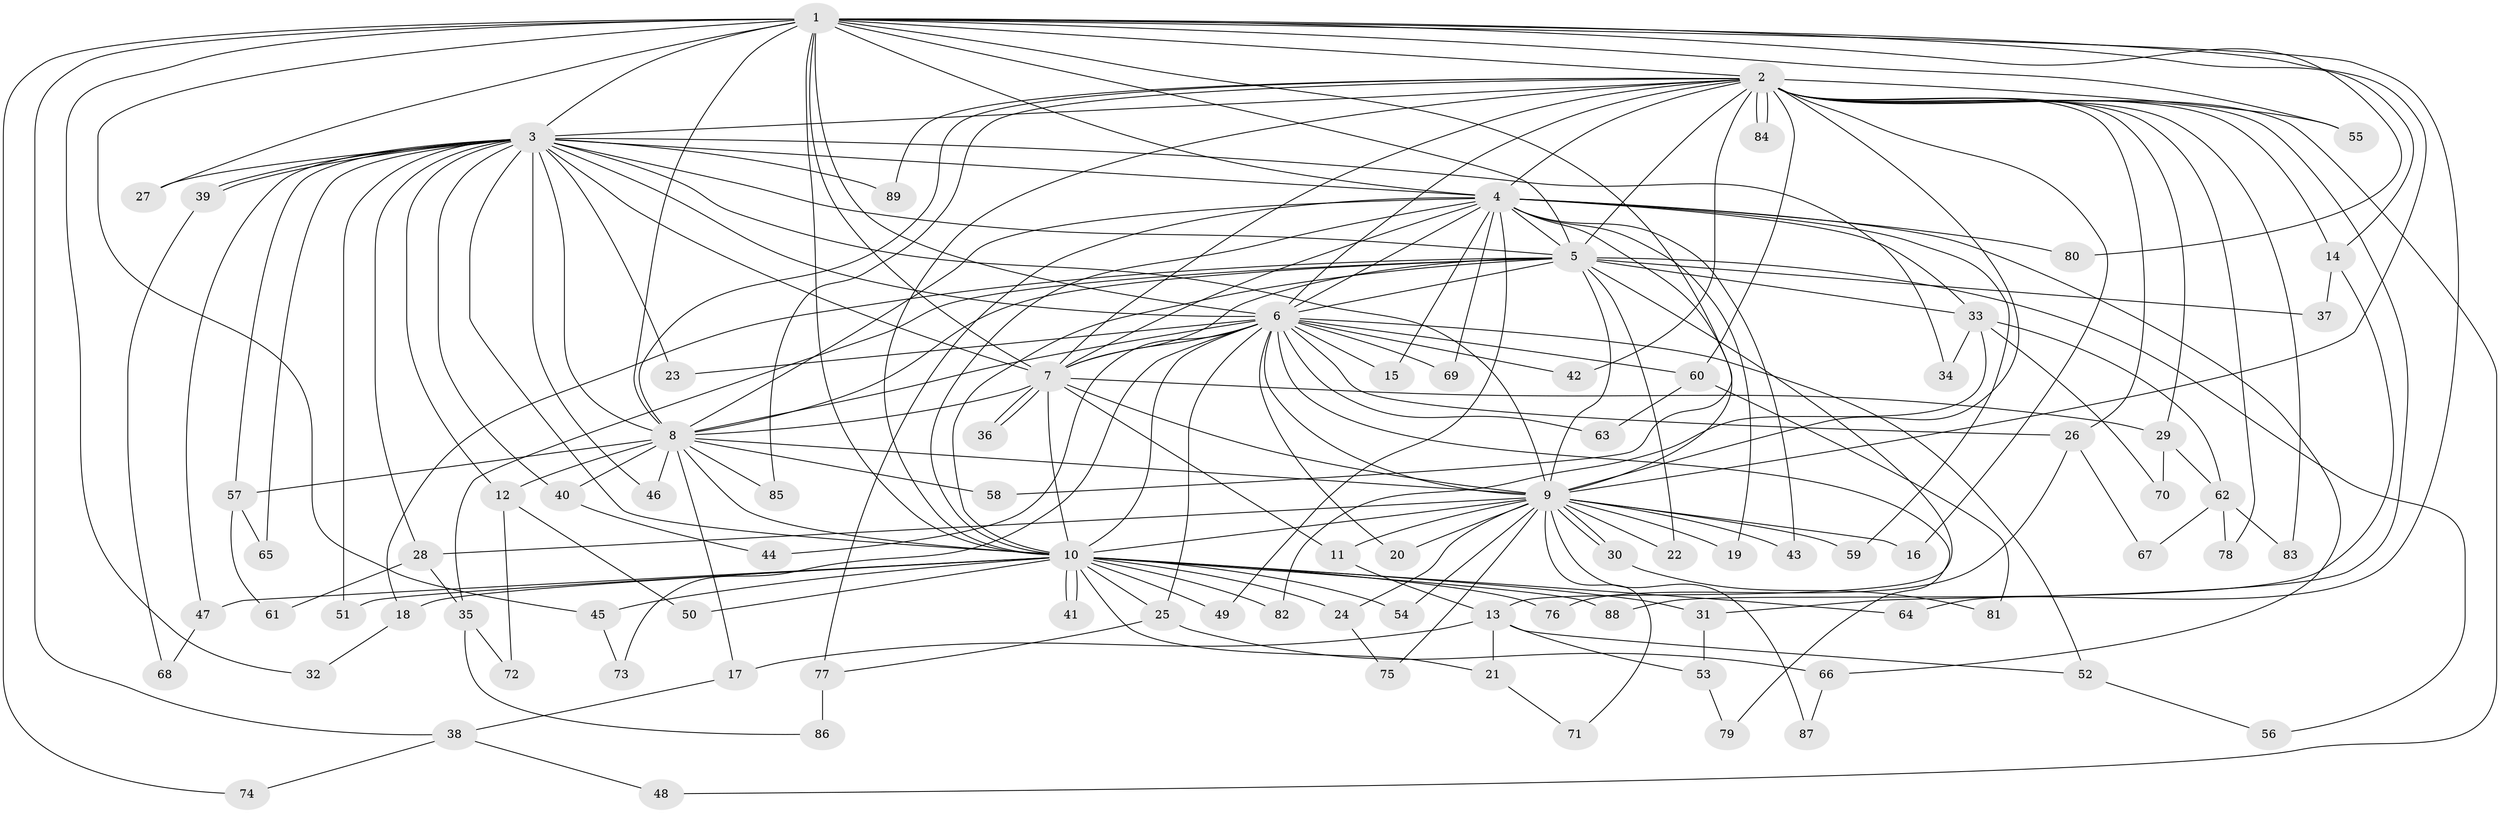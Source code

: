 // Generated by graph-tools (version 1.1) at 2025/01/03/09/25 03:01:27]
// undirected, 89 vertices, 203 edges
graph export_dot {
graph [start="1"]
  node [color=gray90,style=filled];
  1;
  2;
  3;
  4;
  5;
  6;
  7;
  8;
  9;
  10;
  11;
  12;
  13;
  14;
  15;
  16;
  17;
  18;
  19;
  20;
  21;
  22;
  23;
  24;
  25;
  26;
  27;
  28;
  29;
  30;
  31;
  32;
  33;
  34;
  35;
  36;
  37;
  38;
  39;
  40;
  41;
  42;
  43;
  44;
  45;
  46;
  47;
  48;
  49;
  50;
  51;
  52;
  53;
  54;
  55;
  56;
  57;
  58;
  59;
  60;
  61;
  62;
  63;
  64;
  65;
  66;
  67;
  68;
  69;
  70;
  71;
  72;
  73;
  74;
  75;
  76;
  77;
  78;
  79;
  80;
  81;
  82;
  83;
  84;
  85;
  86;
  87;
  88;
  89;
  1 -- 2;
  1 -- 3;
  1 -- 4;
  1 -- 5;
  1 -- 6;
  1 -- 7;
  1 -- 8;
  1 -- 9;
  1 -- 10;
  1 -- 14;
  1 -- 27;
  1 -- 32;
  1 -- 38;
  1 -- 45;
  1 -- 55;
  1 -- 58;
  1 -- 64;
  1 -- 74;
  1 -- 80;
  2 -- 3;
  2 -- 4;
  2 -- 5;
  2 -- 6;
  2 -- 7;
  2 -- 8;
  2 -- 9;
  2 -- 10;
  2 -- 14;
  2 -- 16;
  2 -- 26;
  2 -- 29;
  2 -- 31;
  2 -- 42;
  2 -- 48;
  2 -- 55;
  2 -- 60;
  2 -- 78;
  2 -- 83;
  2 -- 84;
  2 -- 84;
  2 -- 85;
  2 -- 89;
  3 -- 4;
  3 -- 5;
  3 -- 6;
  3 -- 7;
  3 -- 8;
  3 -- 9;
  3 -- 10;
  3 -- 12;
  3 -- 23;
  3 -- 27;
  3 -- 28;
  3 -- 34;
  3 -- 39;
  3 -- 39;
  3 -- 40;
  3 -- 46;
  3 -- 47;
  3 -- 51;
  3 -- 57;
  3 -- 65;
  3 -- 89;
  4 -- 5;
  4 -- 6;
  4 -- 7;
  4 -- 8;
  4 -- 9;
  4 -- 10;
  4 -- 15;
  4 -- 19;
  4 -- 33;
  4 -- 43;
  4 -- 49;
  4 -- 59;
  4 -- 66;
  4 -- 69;
  4 -- 77;
  4 -- 80;
  5 -- 6;
  5 -- 7;
  5 -- 8;
  5 -- 9;
  5 -- 10;
  5 -- 13;
  5 -- 18;
  5 -- 22;
  5 -- 33;
  5 -- 35;
  5 -- 37;
  5 -- 56;
  6 -- 7;
  6 -- 8;
  6 -- 9;
  6 -- 10;
  6 -- 15;
  6 -- 20;
  6 -- 23;
  6 -- 25;
  6 -- 26;
  6 -- 42;
  6 -- 44;
  6 -- 52;
  6 -- 60;
  6 -- 63;
  6 -- 69;
  6 -- 73;
  6 -- 79;
  7 -- 8;
  7 -- 9;
  7 -- 10;
  7 -- 11;
  7 -- 29;
  7 -- 36;
  7 -- 36;
  8 -- 9;
  8 -- 10;
  8 -- 12;
  8 -- 17;
  8 -- 40;
  8 -- 46;
  8 -- 57;
  8 -- 58;
  8 -- 85;
  9 -- 10;
  9 -- 11;
  9 -- 16;
  9 -- 19;
  9 -- 20;
  9 -- 22;
  9 -- 24;
  9 -- 28;
  9 -- 30;
  9 -- 30;
  9 -- 43;
  9 -- 54;
  9 -- 59;
  9 -- 71;
  9 -- 75;
  9 -- 87;
  10 -- 18;
  10 -- 21;
  10 -- 24;
  10 -- 25;
  10 -- 31;
  10 -- 41;
  10 -- 41;
  10 -- 45;
  10 -- 47;
  10 -- 49;
  10 -- 50;
  10 -- 51;
  10 -- 54;
  10 -- 64;
  10 -- 76;
  10 -- 82;
  10 -- 88;
  11 -- 13;
  12 -- 50;
  12 -- 72;
  13 -- 17;
  13 -- 21;
  13 -- 52;
  13 -- 53;
  14 -- 37;
  14 -- 88;
  17 -- 38;
  18 -- 32;
  21 -- 71;
  24 -- 75;
  25 -- 66;
  25 -- 77;
  26 -- 67;
  26 -- 76;
  28 -- 35;
  28 -- 61;
  29 -- 62;
  29 -- 70;
  30 -- 81;
  31 -- 53;
  33 -- 34;
  33 -- 62;
  33 -- 70;
  33 -- 82;
  35 -- 72;
  35 -- 86;
  38 -- 48;
  38 -- 74;
  39 -- 68;
  40 -- 44;
  45 -- 73;
  47 -- 68;
  52 -- 56;
  53 -- 79;
  57 -- 61;
  57 -- 65;
  60 -- 63;
  60 -- 81;
  62 -- 67;
  62 -- 78;
  62 -- 83;
  66 -- 87;
  77 -- 86;
}
